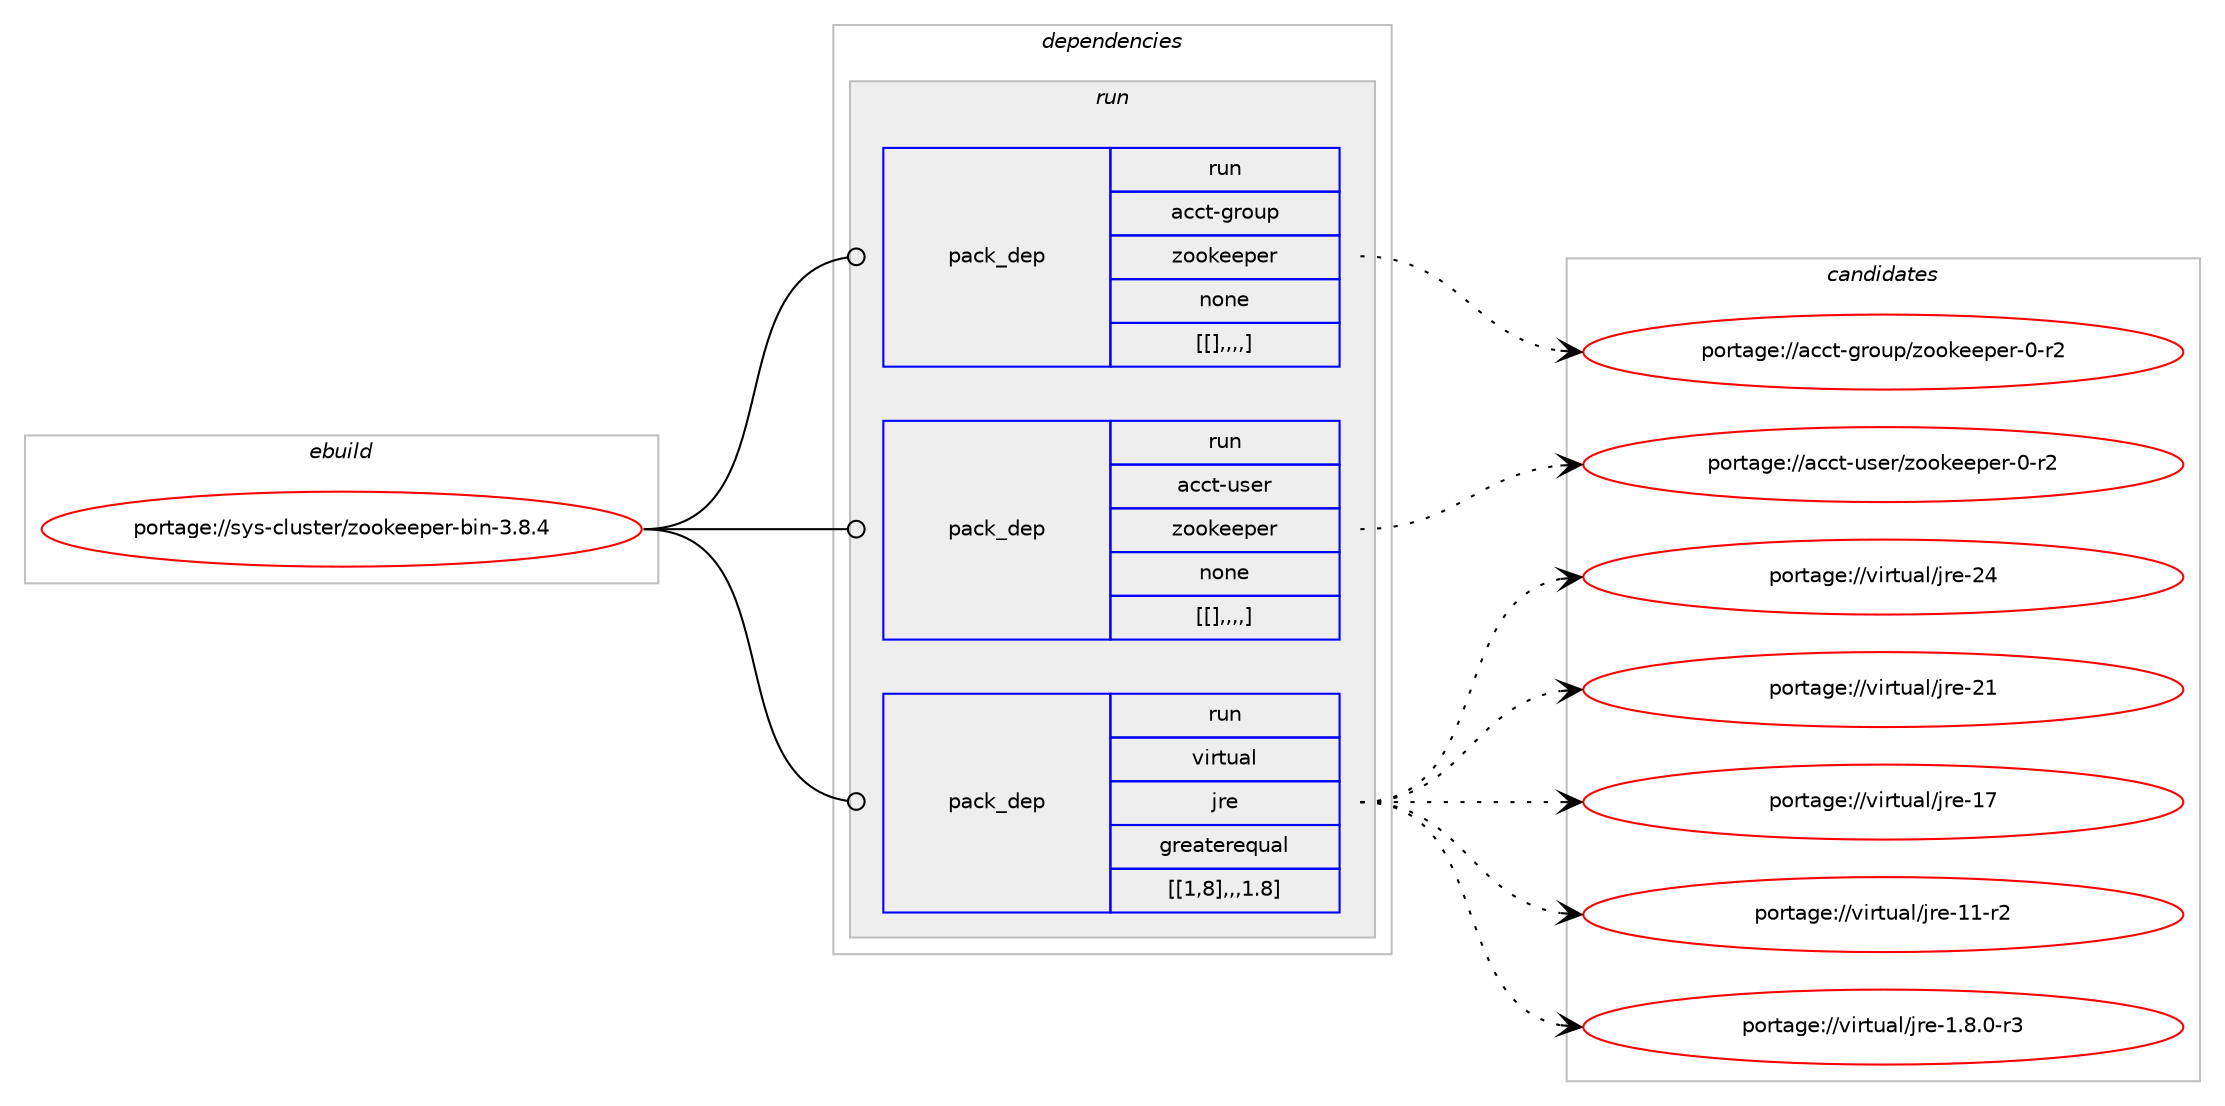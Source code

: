 digraph prolog {

# *************
# Graph options
# *************

newrank=true;
concentrate=true;
compound=true;
graph [rankdir=LR,fontname=Helvetica,fontsize=10,ranksep=1.5];#, ranksep=2.5, nodesep=0.2];
edge  [arrowhead=vee];
node  [fontname=Helvetica,fontsize=10];

# **********
# The ebuild
# **********

subgraph cluster_leftcol {
color=gray;
label=<<i>ebuild</i>>;
id [label="portage://sys-cluster/zookeeper-bin-3.8.4", color=red, width=4, href="../sys-cluster/zookeeper-bin-3.8.4.svg"];
}

# ****************
# The dependencies
# ****************

subgraph cluster_midcol {
color=gray;
label=<<i>dependencies</i>>;
subgraph cluster_compile {
fillcolor="#eeeeee";
style=filled;
label=<<i>compile</i>>;
}
subgraph cluster_compileandrun {
fillcolor="#eeeeee";
style=filled;
label=<<i>compile and run</i>>;
}
subgraph cluster_run {
fillcolor="#eeeeee";
style=filled;
label=<<i>run</i>>;
subgraph pack327315 {
dependency449526 [label=<<TABLE BORDER="0" CELLBORDER="1" CELLSPACING="0" CELLPADDING="4" WIDTH="220"><TR><TD ROWSPAN="6" CELLPADDING="30">pack_dep</TD></TR><TR><TD WIDTH="110">run</TD></TR><TR><TD>acct-group</TD></TR><TR><TD>zookeeper</TD></TR><TR><TD>none</TD></TR><TR><TD>[[],,,,]</TD></TR></TABLE>>, shape=none, color=blue];
}
id:e -> dependency449526:w [weight=20,style="solid",arrowhead="odot"];
subgraph pack327316 {
dependency449527 [label=<<TABLE BORDER="0" CELLBORDER="1" CELLSPACING="0" CELLPADDING="4" WIDTH="220"><TR><TD ROWSPAN="6" CELLPADDING="30">pack_dep</TD></TR><TR><TD WIDTH="110">run</TD></TR><TR><TD>acct-user</TD></TR><TR><TD>zookeeper</TD></TR><TR><TD>none</TD></TR><TR><TD>[[],,,,]</TD></TR></TABLE>>, shape=none, color=blue];
}
id:e -> dependency449527:w [weight=20,style="solid",arrowhead="odot"];
subgraph pack327317 {
dependency449528 [label=<<TABLE BORDER="0" CELLBORDER="1" CELLSPACING="0" CELLPADDING="4" WIDTH="220"><TR><TD ROWSPAN="6" CELLPADDING="30">pack_dep</TD></TR><TR><TD WIDTH="110">run</TD></TR><TR><TD>virtual</TD></TR><TR><TD>jre</TD></TR><TR><TD>greaterequal</TD></TR><TR><TD>[[1,8],,,1.8]</TD></TR></TABLE>>, shape=none, color=blue];
}
id:e -> dependency449528:w [weight=20,style="solid",arrowhead="odot"];
}
}

# **************
# The candidates
# **************

subgraph cluster_choices {
rank=same;
color=gray;
label=<<i>candidates</i>>;

subgraph choice327315 {
color=black;
nodesep=1;
choice979999116451031141111171124712211111110710110111210111445484511450 [label="portage://acct-group/zookeeper-0-r2", color=red, width=4,href="../acct-group/zookeeper-0-r2.svg"];
dependency449526:e -> choice979999116451031141111171124712211111110710110111210111445484511450:w [style=dotted,weight="100"];
}
subgraph choice327316 {
color=black;
nodesep=1;
choice979999116451171151011144712211111110710110111210111445484511450 [label="portage://acct-user/zookeeper-0-r2", color=red, width=4,href="../acct-user/zookeeper-0-r2.svg"];
dependency449527:e -> choice979999116451171151011144712211111110710110111210111445484511450:w [style=dotted,weight="100"];
}
subgraph choice327317 {
color=black;
nodesep=1;
choice1181051141161179710847106114101455052 [label="portage://virtual/jre-24", color=red, width=4,href="../virtual/jre-24.svg"];
choice1181051141161179710847106114101455049 [label="portage://virtual/jre-21", color=red, width=4,href="../virtual/jre-21.svg"];
choice1181051141161179710847106114101454955 [label="portage://virtual/jre-17", color=red, width=4,href="../virtual/jre-17.svg"];
choice11810511411611797108471061141014549494511450 [label="portage://virtual/jre-11-r2", color=red, width=4,href="../virtual/jre-11-r2.svg"];
choice11810511411611797108471061141014549465646484511451 [label="portage://virtual/jre-1.8.0-r3", color=red, width=4,href="../virtual/jre-1.8.0-r3.svg"];
dependency449528:e -> choice1181051141161179710847106114101455052:w [style=dotted,weight="100"];
dependency449528:e -> choice1181051141161179710847106114101455049:w [style=dotted,weight="100"];
dependency449528:e -> choice1181051141161179710847106114101454955:w [style=dotted,weight="100"];
dependency449528:e -> choice11810511411611797108471061141014549494511450:w [style=dotted,weight="100"];
dependency449528:e -> choice11810511411611797108471061141014549465646484511451:w [style=dotted,weight="100"];
}
}

}
